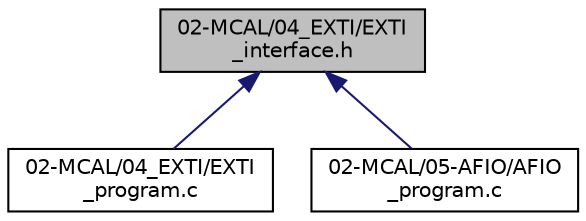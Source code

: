 digraph "02-MCAL/04_EXTI/EXTI_interface.h"
{
 // LATEX_PDF_SIZE
  edge [fontname="Helvetica",fontsize="10",labelfontname="Helvetica",labelfontsize="10"];
  node [fontname="Helvetica",fontsize="10",shape=record];
  Node1 [label="02-MCAL/04_EXTI/EXTI\l_interface.h",height=0.2,width=0.4,color="black", fillcolor="grey75", style="filled", fontcolor="black",tooltip="This file contains the function headers and the macros for the EXTI Driver that the User can see and ..."];
  Node1 -> Node2 [dir="back",color="midnightblue",fontsize="10",style="solid",fontname="Helvetica"];
  Node2 [label="02-MCAL/04_EXTI/EXTI\l_program.c",height=0.2,width=0.4,color="black", fillcolor="white", style="filled",URL="$_e_x_t_i__program_8c.html",tooltip="This File contains the source code of the EXTI Driver Functions for Target stm32f10x."];
  Node1 -> Node3 [dir="back",color="midnightblue",fontsize="10",style="solid",fontname="Helvetica"];
  Node3 [label="02-MCAL/05-AFIO/AFIO\l_program.c",height=0.2,width=0.4,color="black", fillcolor="white", style="filled",URL="$_a_f_i_o__program_8c.html",tooltip="This File contains the source code of the AFIO Driver Functions for Target stm32f10x."];
}
